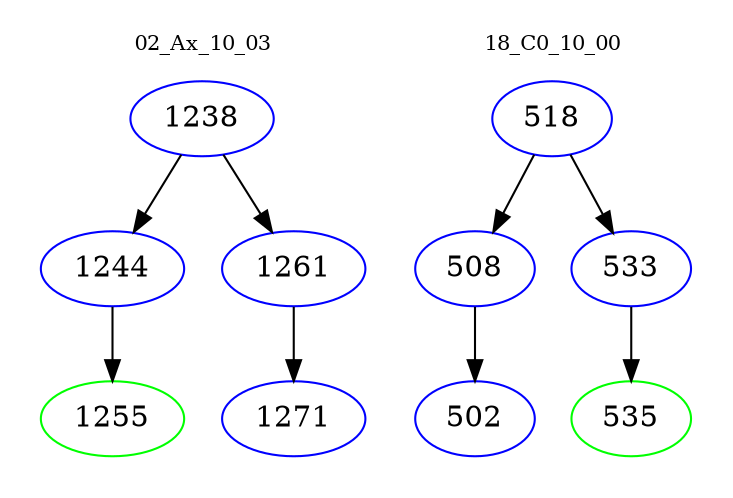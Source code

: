 digraph{
subgraph cluster_0 {
color = white
label = "02_Ax_10_03";
fontsize=10;
T0_1238 [label="1238", color="blue"]
T0_1238 -> T0_1244 [color="black"]
T0_1244 [label="1244", color="blue"]
T0_1244 -> T0_1255 [color="black"]
T0_1255 [label="1255", color="green"]
T0_1238 -> T0_1261 [color="black"]
T0_1261 [label="1261", color="blue"]
T0_1261 -> T0_1271 [color="black"]
T0_1271 [label="1271", color="blue"]
}
subgraph cluster_1 {
color = white
label = "18_C0_10_00";
fontsize=10;
T1_518 [label="518", color="blue"]
T1_518 -> T1_508 [color="black"]
T1_508 [label="508", color="blue"]
T1_508 -> T1_502 [color="black"]
T1_502 [label="502", color="blue"]
T1_518 -> T1_533 [color="black"]
T1_533 [label="533", color="blue"]
T1_533 -> T1_535 [color="black"]
T1_535 [label="535", color="green"]
}
}
